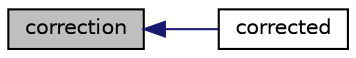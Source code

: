 digraph "correction"
{
  bgcolor="transparent";
  edge [fontname="Helvetica",fontsize="10",labelfontname="Helvetica",labelfontsize="10"];
  node [fontname="Helvetica",fontsize="10",shape=record];
  rankdir="LR";
  Node1340 [label="correction",height=0.2,width=0.4,color="black", fillcolor="grey75", style="filled", fontcolor="black"];
  Node1340 -> Node1341 [dir="back",color="midnightblue",fontsize="10",style="solid",fontname="Helvetica"];
  Node1341 [label="corrected",height=0.2,width=0.4,color="black",URL="$a23409.html#a09ea734bf81e6dc77b1347909d536fc1",tooltip="Return true if this scheme uses an explicit correction. "];
}
